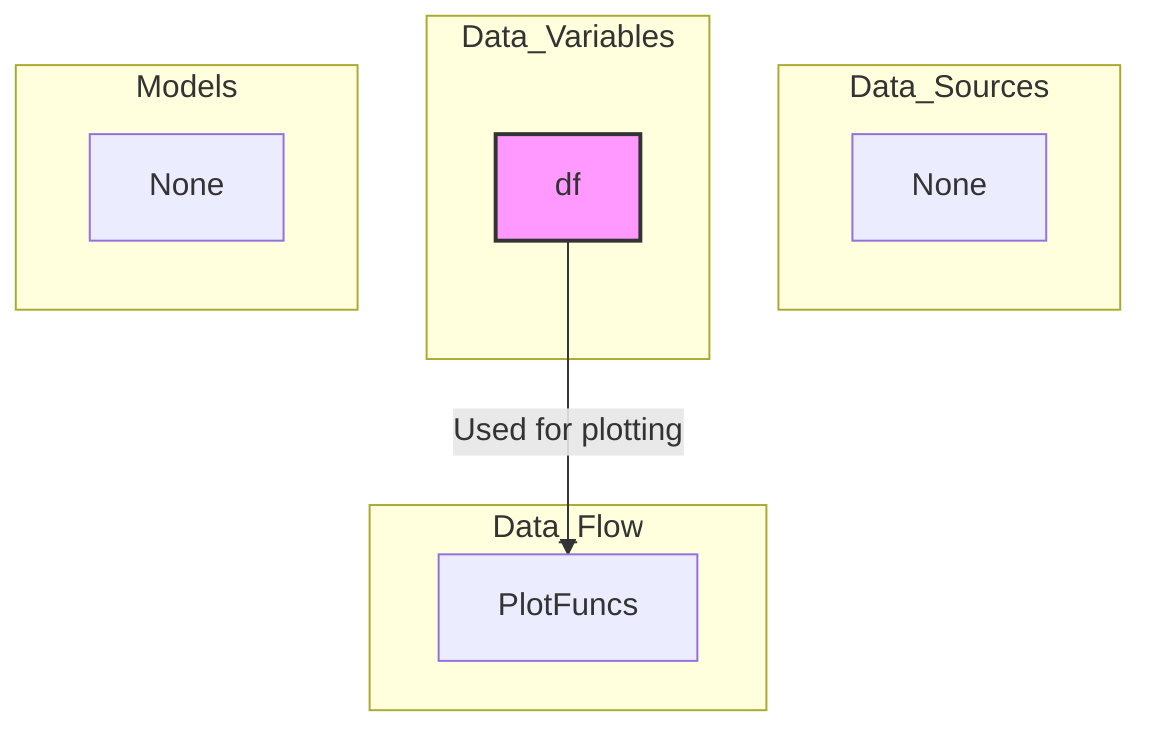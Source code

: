 %% This is a valid Mermaid.js flowchart with TD direction
flowchart TD
    %% Data Source node, indicates where the data originally comes from
    subgraph Data_Sources
        DS[None]
    end
    
    %% DataFrame node, represents the main data structure used in the notebook
    subgraph Data_Variables
        DF[df]:::dataVariable
    end
    
    %% Processing node, describes any data processing in the notebook
    subgraph Data_Flow
        DF -->|Used for plotting| PlotFuncs
    end
    
    %% ML Models node, notes any models used (none in this case)
    subgraph Models
        M[None]
    end

    %% Styling for better visualization
    classDef dataVariable fill:#f9f,stroke:#333,stroke-width:2px;